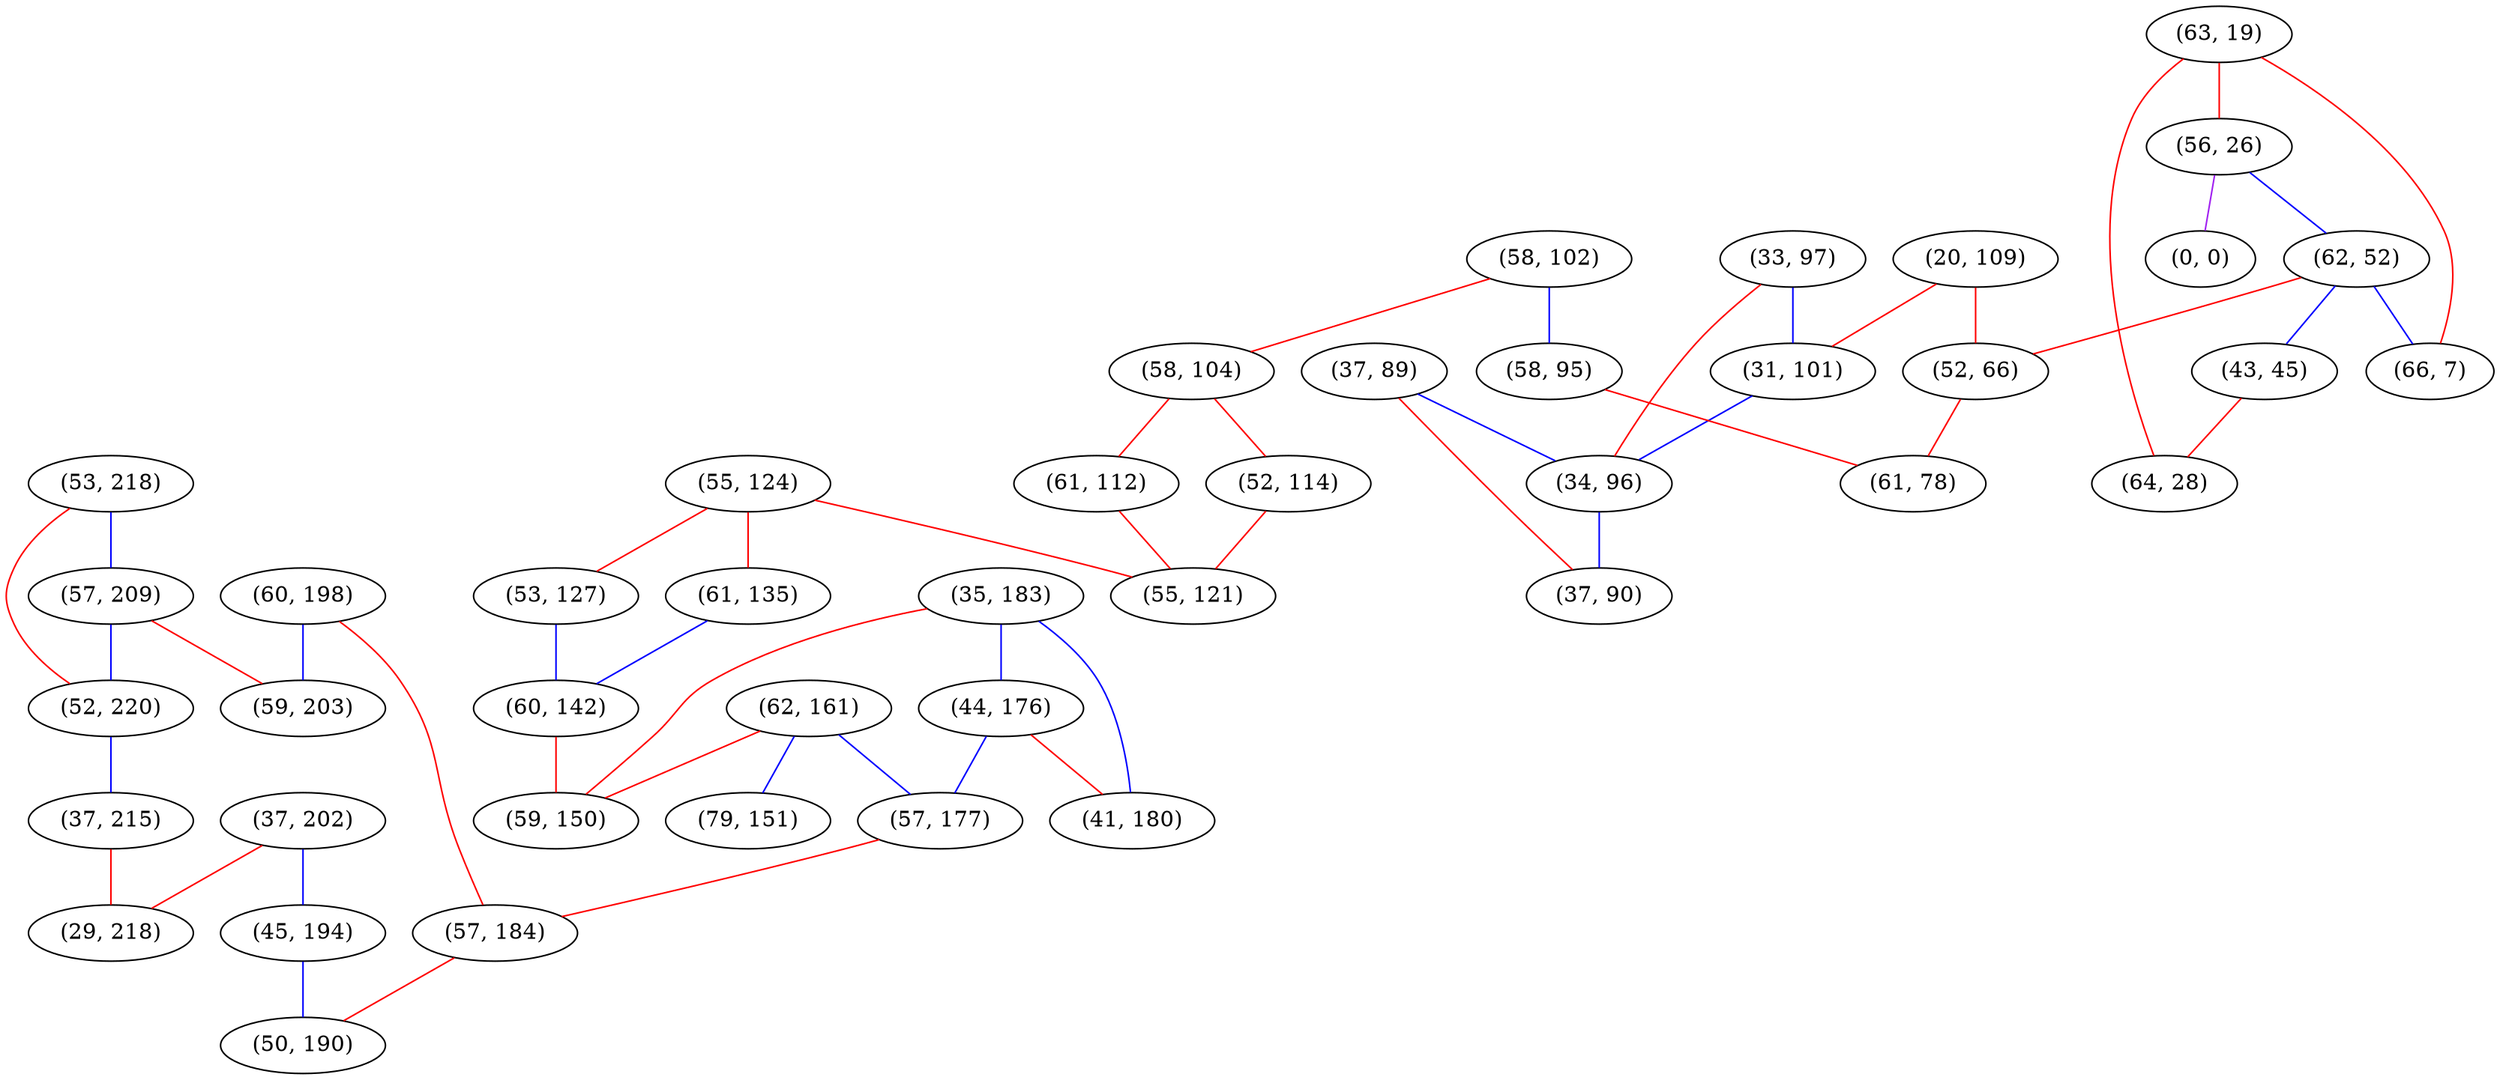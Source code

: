 graph "" {
"(62, 161)";
"(35, 183)";
"(37, 89)";
"(44, 176)";
"(58, 102)";
"(60, 198)";
"(20, 109)";
"(53, 218)";
"(57, 177)";
"(55, 124)";
"(63, 19)";
"(57, 184)";
"(56, 26)";
"(58, 104)";
"(62, 52)";
"(33, 97)";
"(43, 45)";
"(66, 7)";
"(0, 0)";
"(37, 202)";
"(57, 209)";
"(41, 180)";
"(52, 66)";
"(31, 101)";
"(59, 203)";
"(58, 95)";
"(52, 220)";
"(61, 78)";
"(45, 194)";
"(50, 190)";
"(61, 112)";
"(64, 28)";
"(61, 135)";
"(79, 151)";
"(34, 96)";
"(53, 127)";
"(37, 90)";
"(60, 142)";
"(52, 114)";
"(37, 215)";
"(29, 218)";
"(59, 150)";
"(55, 121)";
"(62, 161)" -- "(57, 177)"  [color=blue, key=0, weight=3];
"(62, 161)" -- "(59, 150)"  [color=red, key=0, weight=1];
"(62, 161)" -- "(79, 151)"  [color=blue, key=0, weight=3];
"(35, 183)" -- "(41, 180)"  [color=blue, key=0, weight=3];
"(35, 183)" -- "(59, 150)"  [color=red, key=0, weight=1];
"(35, 183)" -- "(44, 176)"  [color=blue, key=0, weight=3];
"(37, 89)" -- "(34, 96)"  [color=blue, key=0, weight=3];
"(37, 89)" -- "(37, 90)"  [color=red, key=0, weight=1];
"(44, 176)" -- "(57, 177)"  [color=blue, key=0, weight=3];
"(44, 176)" -- "(41, 180)"  [color=red, key=0, weight=1];
"(58, 102)" -- "(58, 95)"  [color=blue, key=0, weight=3];
"(58, 102)" -- "(58, 104)"  [color=red, key=0, weight=1];
"(60, 198)" -- "(57, 184)"  [color=red, key=0, weight=1];
"(60, 198)" -- "(59, 203)"  [color=blue, key=0, weight=3];
"(20, 109)" -- "(52, 66)"  [color=red, key=0, weight=1];
"(20, 109)" -- "(31, 101)"  [color=red, key=0, weight=1];
"(53, 218)" -- "(52, 220)"  [color=red, key=0, weight=1];
"(53, 218)" -- "(57, 209)"  [color=blue, key=0, weight=3];
"(57, 177)" -- "(57, 184)"  [color=red, key=0, weight=1];
"(55, 124)" -- "(53, 127)"  [color=red, key=0, weight=1];
"(55, 124)" -- "(61, 135)"  [color=red, key=0, weight=1];
"(55, 124)" -- "(55, 121)"  [color=red, key=0, weight=1];
"(63, 19)" -- "(66, 7)"  [color=red, key=0, weight=1];
"(63, 19)" -- "(56, 26)"  [color=red, key=0, weight=1];
"(63, 19)" -- "(64, 28)"  [color=red, key=0, weight=1];
"(57, 184)" -- "(50, 190)"  [color=red, key=0, weight=1];
"(56, 26)" -- "(0, 0)"  [color=purple, key=0, weight=4];
"(56, 26)" -- "(62, 52)"  [color=blue, key=0, weight=3];
"(58, 104)" -- "(52, 114)"  [color=red, key=0, weight=1];
"(58, 104)" -- "(61, 112)"  [color=red, key=0, weight=1];
"(62, 52)" -- "(66, 7)"  [color=blue, key=0, weight=3];
"(62, 52)" -- "(52, 66)"  [color=red, key=0, weight=1];
"(62, 52)" -- "(43, 45)"  [color=blue, key=0, weight=3];
"(33, 97)" -- "(34, 96)"  [color=red, key=0, weight=1];
"(33, 97)" -- "(31, 101)"  [color=blue, key=0, weight=3];
"(43, 45)" -- "(64, 28)"  [color=red, key=0, weight=1];
"(37, 202)" -- "(45, 194)"  [color=blue, key=0, weight=3];
"(37, 202)" -- "(29, 218)"  [color=red, key=0, weight=1];
"(57, 209)" -- "(52, 220)"  [color=blue, key=0, weight=3];
"(57, 209)" -- "(59, 203)"  [color=red, key=0, weight=1];
"(52, 66)" -- "(61, 78)"  [color=red, key=0, weight=1];
"(31, 101)" -- "(34, 96)"  [color=blue, key=0, weight=3];
"(58, 95)" -- "(61, 78)"  [color=red, key=0, weight=1];
"(52, 220)" -- "(37, 215)"  [color=blue, key=0, weight=3];
"(45, 194)" -- "(50, 190)"  [color=blue, key=0, weight=3];
"(61, 112)" -- "(55, 121)"  [color=red, key=0, weight=1];
"(61, 135)" -- "(60, 142)"  [color=blue, key=0, weight=3];
"(34, 96)" -- "(37, 90)"  [color=blue, key=0, weight=3];
"(53, 127)" -- "(60, 142)"  [color=blue, key=0, weight=3];
"(60, 142)" -- "(59, 150)"  [color=red, key=0, weight=1];
"(52, 114)" -- "(55, 121)"  [color=red, key=0, weight=1];
"(37, 215)" -- "(29, 218)"  [color=red, key=0, weight=1];
}

